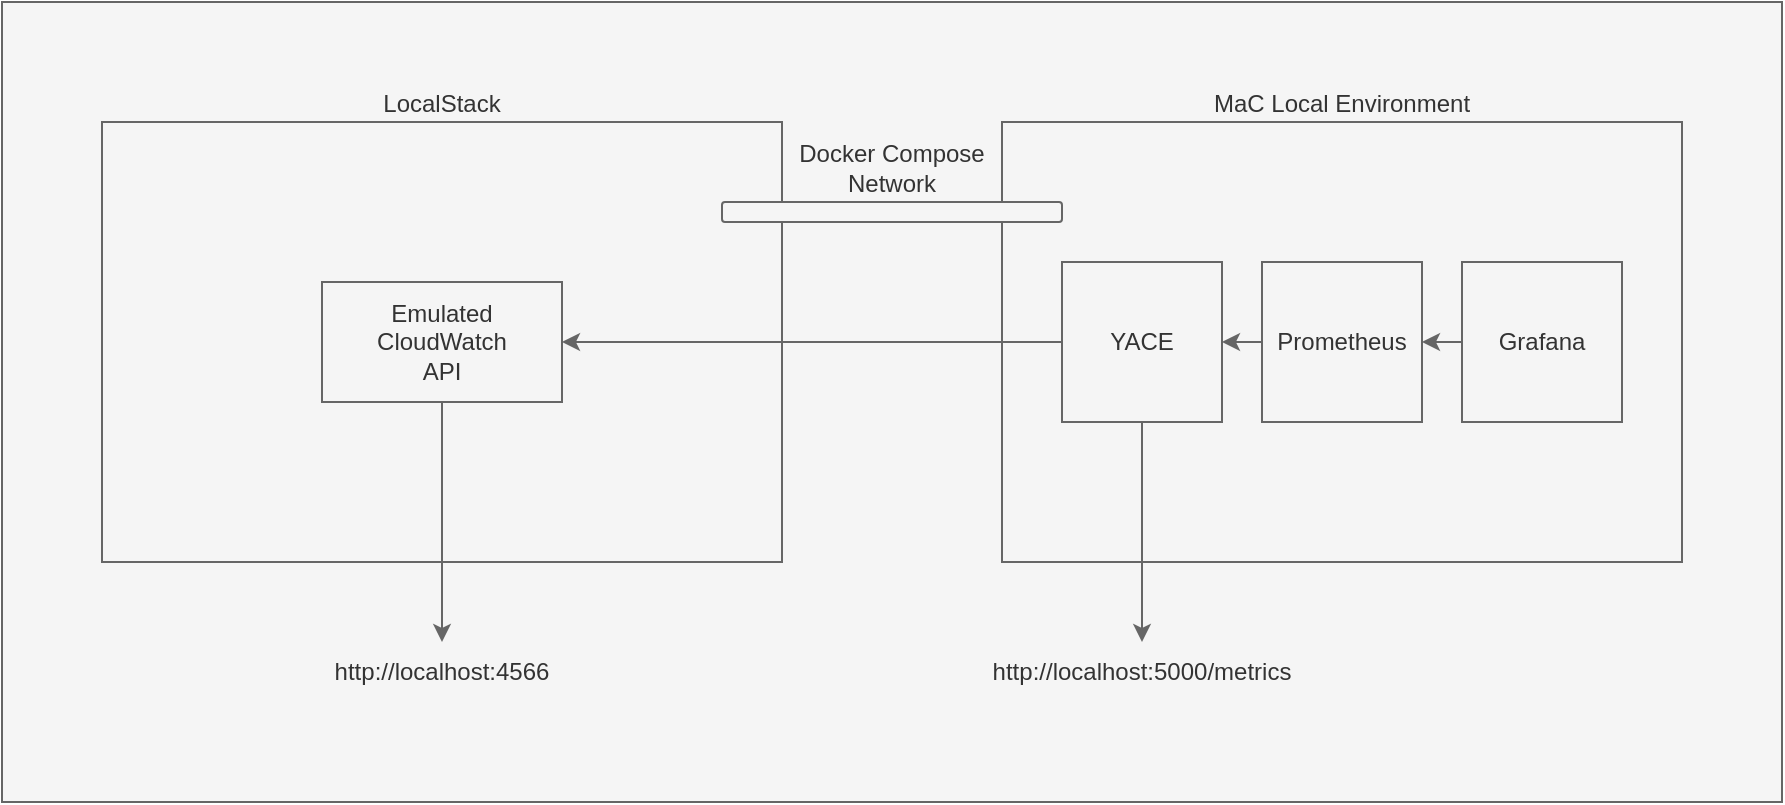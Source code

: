 <mxfile>
    <diagram id="CZQeM4Upb8wU9XLdOa43" name="Page-1">
        <mxGraphModel dx="1911" dy="487" grid="1" gridSize="10" guides="1" tooltips="1" connect="1" arrows="1" fold="1" page="1" pageScale="1" pageWidth="850" pageHeight="1100" math="0" shadow="0">
            <root>
                <mxCell id="0"/>
                <mxCell id="1" parent="0"/>
                <mxCell id="19" value="" style="rounded=0;whiteSpace=wrap;html=1;fillColor=#f5f5f5;strokeColor=#666666;fontColor=#333333;" vertex="1" parent="1">
                    <mxGeometry x="-20" y="50" width="890" height="400" as="geometry"/>
                </mxCell>
                <mxCell id="6" value="MaC Local Environment" style="rounded=0;whiteSpace=wrap;html=1;labelPosition=center;verticalLabelPosition=top;align=center;verticalAlign=bottom;fillColor=#f5f5f5;strokeColor=#666666;fontColor=#333333;" vertex="1" parent="1">
                    <mxGeometry x="480" y="110" width="340" height="220" as="geometry"/>
                </mxCell>
                <mxCell id="9" value="LocalStack" style="rounded=0;whiteSpace=wrap;html=1;labelPosition=center;verticalLabelPosition=top;align=center;verticalAlign=bottom;fillColor=#f5f5f5;strokeColor=#666666;fontColor=#333333;" vertex="1" parent="1">
                    <mxGeometry x="30" y="110" width="340" height="220" as="geometry"/>
                </mxCell>
                <mxCell id="18" style="edgeStyle=none;html=1;fontColor=#000000;fillColor=#f5f5f5;strokeColor=#666666;" edge="1" parent="1" source="10" target="15">
                    <mxGeometry relative="1" as="geometry"/>
                </mxCell>
                <mxCell id="10" value="Emulated CloudWatch&lt;br&gt;API" style="rounded=0;whiteSpace=wrap;html=1;fillColor=#f5f5f5;strokeColor=#666666;fontColor=#333333;" vertex="1" parent="1">
                    <mxGeometry x="140" y="190" width="120" height="60" as="geometry"/>
                </mxCell>
                <mxCell id="12" style="edgeStyle=none;html=1;entryX=1;entryY=0.5;entryDx=0;entryDy=0;fontColor=#000000;fillColor=#f5f5f5;strokeColor=#666666;" edge="1" parent="1" source="3" target="10">
                    <mxGeometry relative="1" as="geometry"/>
                </mxCell>
                <mxCell id="13" value="Docker Compose&lt;br&gt;Network" style="rounded=1;whiteSpace=wrap;html=1;labelPosition=center;verticalLabelPosition=top;align=center;verticalAlign=bottom;fillColor=#f5f5f5;strokeColor=#666666;fontColor=#333333;" vertex="1" parent="1">
                    <mxGeometry x="340" y="150" width="170" height="10" as="geometry"/>
                </mxCell>
                <mxCell id="15" value="http://localhost:4566" style="text;html=1;align=center;verticalAlign=middle;whiteSpace=wrap;rounded=0;fillColor=#f5f5f5;strokeColor=none;fontColor=#333333;" vertex="1" parent="1">
                    <mxGeometry x="170" y="370" width="60" height="30" as="geometry"/>
                </mxCell>
                <mxCell id="16" value="http://localhost:5000/metrics" style="text;html=1;align=center;verticalAlign=middle;whiteSpace=wrap;rounded=0;fillColor=#f5f5f5;strokeColor=none;fontColor=#333333;" vertex="1" parent="1">
                    <mxGeometry x="520" y="370" width="60" height="30" as="geometry"/>
                </mxCell>
                <mxCell id="17" style="edgeStyle=none;html=1;fontColor=#000000;fillColor=#f5f5f5;strokeColor=#666666;" edge="1" parent="1" source="3" target="16">
                    <mxGeometry relative="1" as="geometry"/>
                </mxCell>
                <mxCell id="3" value="YACE" style="whiteSpace=wrap;html=1;aspect=fixed;fillColor=#f5f5f5;strokeColor=#666666;fontColor=#333333;" vertex="1" parent="1">
                    <mxGeometry x="510" y="180" width="80" height="80" as="geometry"/>
                </mxCell>
                <mxCell id="4" value="Prometheus" style="whiteSpace=wrap;html=1;aspect=fixed;fillColor=#f5f5f5;strokeColor=#666666;fontColor=#333333;" vertex="1" parent="1">
                    <mxGeometry x="610" y="180" width="80" height="80" as="geometry"/>
                </mxCell>
                <mxCell id="5" value="Grafana" style="whiteSpace=wrap;html=1;aspect=fixed;fillColor=#f5f5f5;strokeColor=#666666;fontColor=#333333;" vertex="1" parent="1">
                    <mxGeometry x="710" y="180" width="80" height="80" as="geometry"/>
                </mxCell>
                <mxCell id="7" style="edgeStyle=none;html=1;entryX=1;entryY=0.5;entryDx=0;entryDy=0;fontColor=#000000;fillColor=#f5f5f5;strokeColor=#666666;" edge="1" parent="1" source="4" target="3">
                    <mxGeometry relative="1" as="geometry"/>
                </mxCell>
                <mxCell id="8" style="edgeStyle=none;html=1;entryX=1;entryY=0.5;entryDx=0;entryDy=0;fontColor=#000000;fillColor=#f5f5f5;strokeColor=#666666;" edge="1" parent="1" source="5" target="4">
                    <mxGeometry relative="1" as="geometry"/>
                </mxCell>
            </root>
        </mxGraphModel>
    </diagram>
</mxfile>